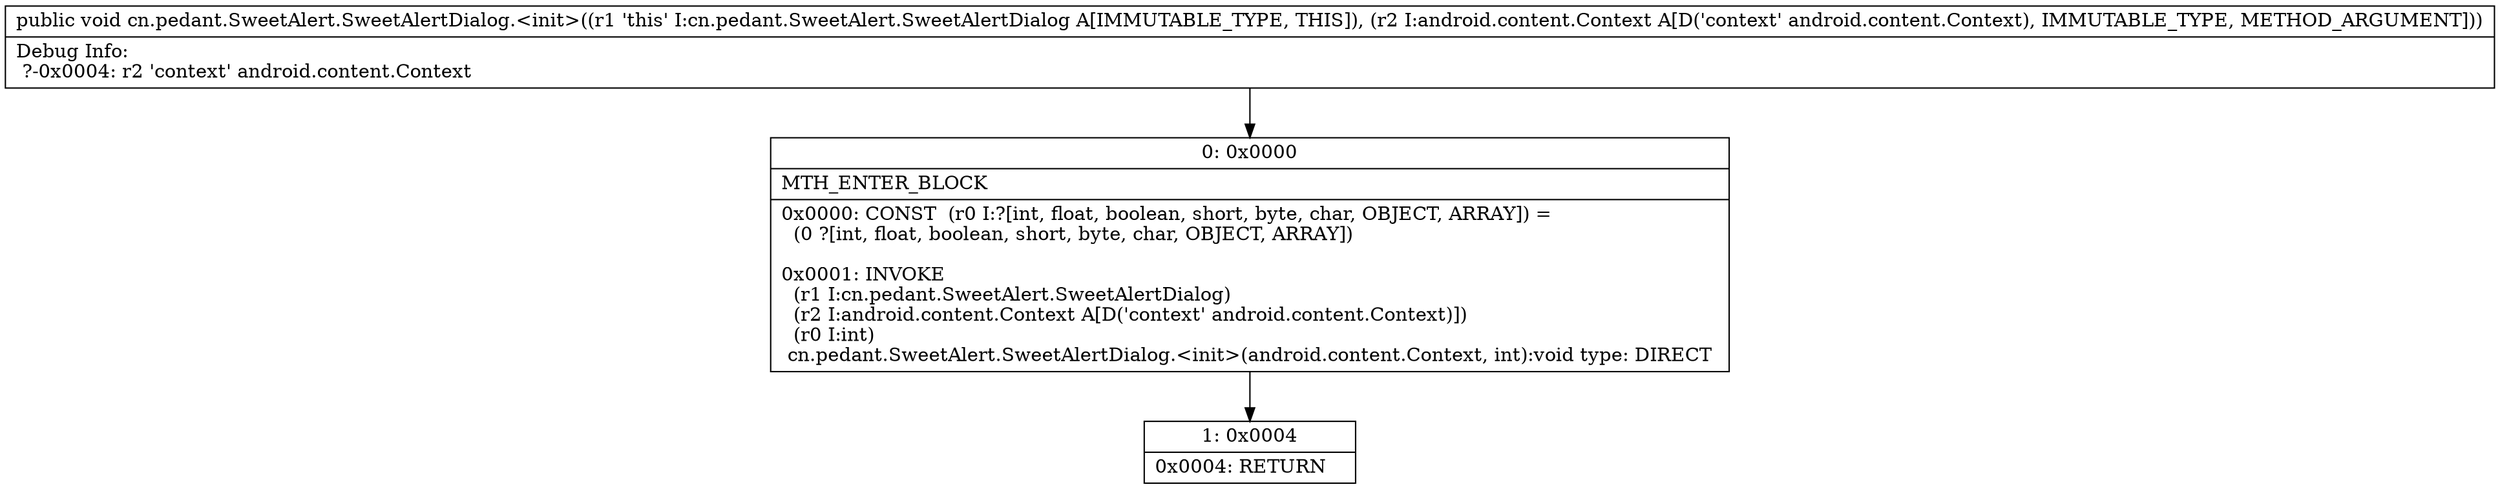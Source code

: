digraph "CFG forcn.pedant.SweetAlert.SweetAlertDialog.\<init\>(Landroid\/content\/Context;)V" {
Node_0 [shape=record,label="{0\:\ 0x0000|MTH_ENTER_BLOCK\l|0x0000: CONST  (r0 I:?[int, float, boolean, short, byte, char, OBJECT, ARRAY]) = \l  (0 ?[int, float, boolean, short, byte, char, OBJECT, ARRAY])\l \l0x0001: INVOKE  \l  (r1 I:cn.pedant.SweetAlert.SweetAlertDialog)\l  (r2 I:android.content.Context A[D('context' android.content.Context)])\l  (r0 I:int)\l cn.pedant.SweetAlert.SweetAlertDialog.\<init\>(android.content.Context, int):void type: DIRECT \l}"];
Node_1 [shape=record,label="{1\:\ 0x0004|0x0004: RETURN   \l}"];
MethodNode[shape=record,label="{public void cn.pedant.SweetAlert.SweetAlertDialog.\<init\>((r1 'this' I:cn.pedant.SweetAlert.SweetAlertDialog A[IMMUTABLE_TYPE, THIS]), (r2 I:android.content.Context A[D('context' android.content.Context), IMMUTABLE_TYPE, METHOD_ARGUMENT]))  | Debug Info:\l  ?\-0x0004: r2 'context' android.content.Context\l}"];
MethodNode -> Node_0;
Node_0 -> Node_1;
}

